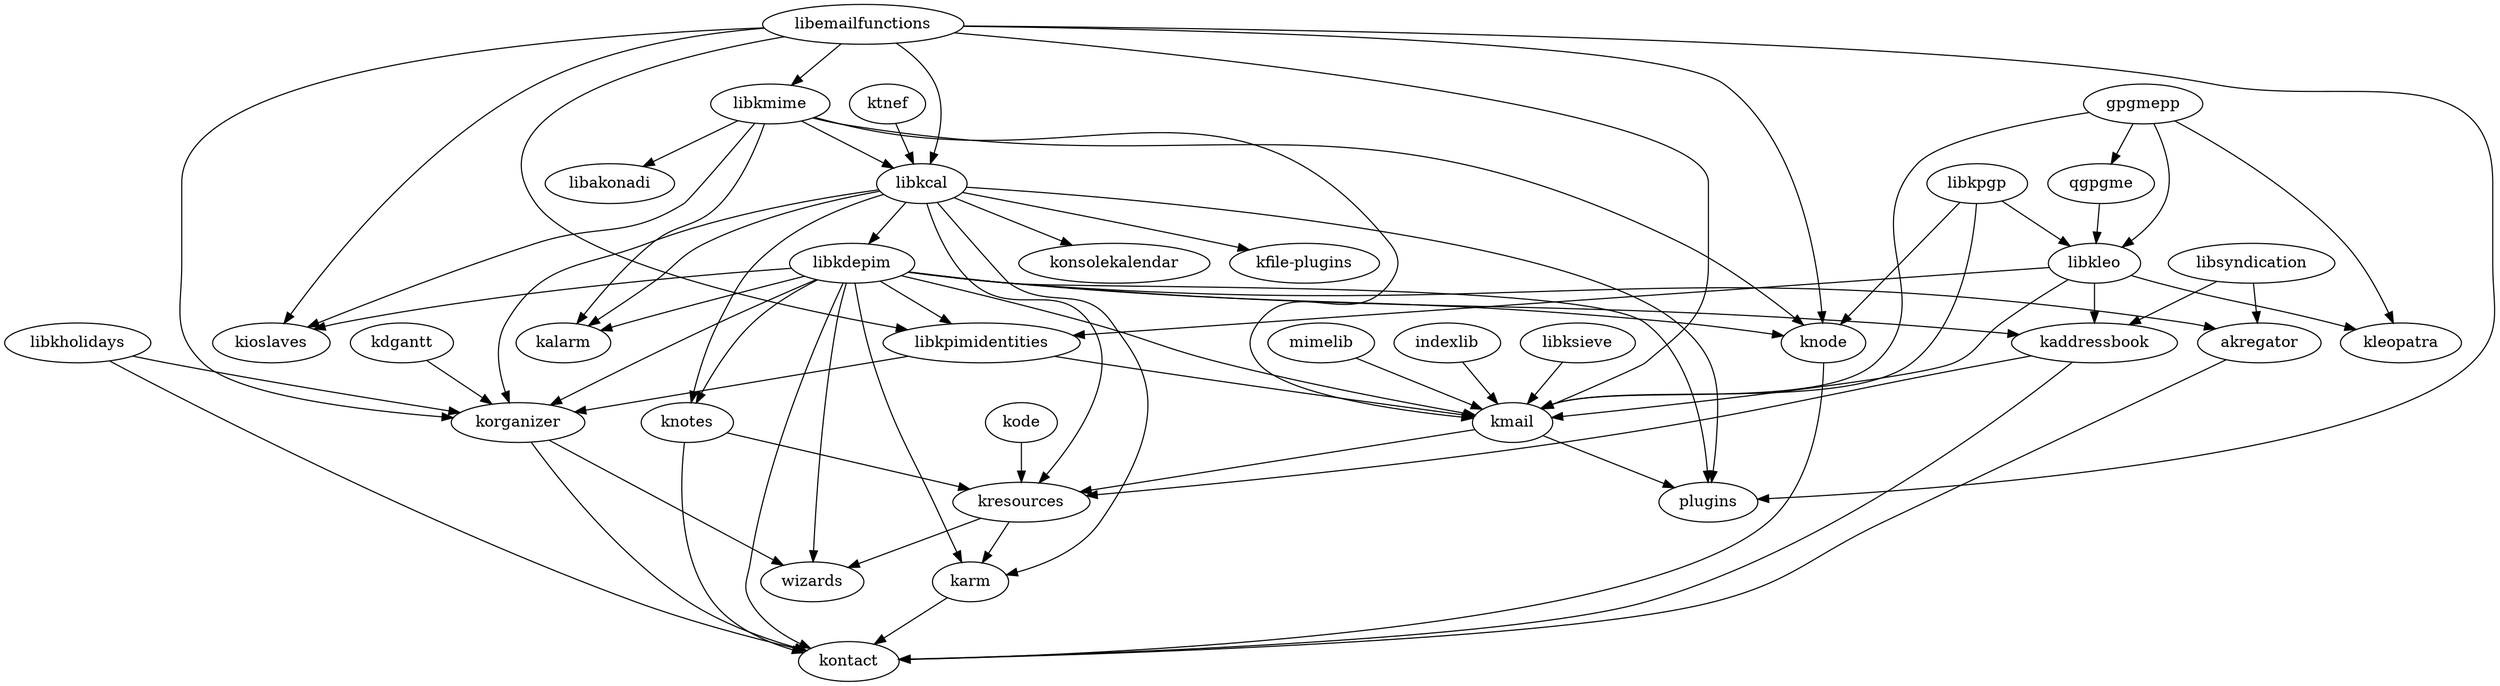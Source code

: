 # to create a ps file use 'dot -Tps -o dependency-graph.ps dependency-graph.dot' (dot it part of the graphviz package)
digraph "inter-dependency graph for kdepim" {
        "akregator" -> "kontact";
        "libkleo" -> "kleopatra";
        "libkleo" -> "kaddressbook";
        "libkleo" -> "kmail";
        "libkleo" -> "libkpimidentities";
        "kaddressbook" -> "kontact";
        "kaddressbook" -> "kresources";
        "kdgantt" -> "korganizer";
        "kmail" -> "kresources";
        "kmail" -> "plugins";
        "knotes" -> "kontact";
        "knotes" -> "kresources";
        "kode" -> "kresources";
        "korganizer" -> "kontact";
        "korganizer" -> "wizards";
        "kresources" -> "karm";
        "kresources" -> "wizards";
        "ktnef" -> "libkcal";
        "libemailfunctions" -> "kioslaves"
        "libemailfunctions" -> "kmail";
        "libemailfunctions" -> "knode";
        "libemailfunctions" -> "korganizer";
        "libemailfunctions" -> "libkcal";
        "libemailfunctions" -> "libkmime";
        "libemailfunctions" -> "libkpimidentities";
        "libemailfunctions" -> "plugins";
        "libkcal" -> "kalarm";
        "libkcal" -> "karm";
        "libkcal" -> "kfile-plugins";
        "libkcal" -> "knotes";
        "libkcal" -> "konsolekalendar";
        "libkcal" -> "korganizer";
        "libkcal" -> "kresources";
        "libkcal" -> "libkdepim";
        "libkcal" -> "plugins";
        "qgpgme" -> "libkleo";
        "gpgmepp" -> "kmail";
        "gpgmepp" -> "kleopatra";
        "gpgmepp" -> "libkleo";
        "gpgmepp" -> "qgpgme";
        "libkdepim" -> "akregator";
        "libkdepim" -> "kaddressbook";
        "libkdepim" -> "kalarm";
        "libkdepim" -> "karm";
        "libkdepim" -> "kioslaves";
        "libkdepim" -> "kmail";
        "libkdepim" -> "knode";
        "libkdepim" -> "knotes";
        "libkdepim" -> "kontact";
        "libkdepim" -> "korganizer";
        "libkdepim" -> "libkpimidentities";
        "libkdepim" -> "plugins";
        "libkdepim" -> "wizards";
        "libkholidays" -> "kontact";
        "libkholidays" -> "korganizer";
        "libkmime" -> "kalarm";
        "libkmime" -> "kioslaves";
        "libkmime" -> "kmail";
        "libkmime" -> "knode";
        "libkmime" -> "libakonadi";
        "libkmime" -> "libkcal";
        "libkpgp" -> "kmail";
        "libkpgp" -> "knode";
        "libkpgp" -> "libkleo";
        "libkpimidentities" -> "kmail";
        "libkpimidentities" -> "korganizer";
        "libksieve" -> "kmail";
        "mimelib" -> "kmail";
        "indexlib" -> "kmail";
        "karm" -> "kontact";
        "knode" -> "kontact";
        "libsyndication" -> "akregator";
        "libsyndication" -> "kaddressbook";
}

